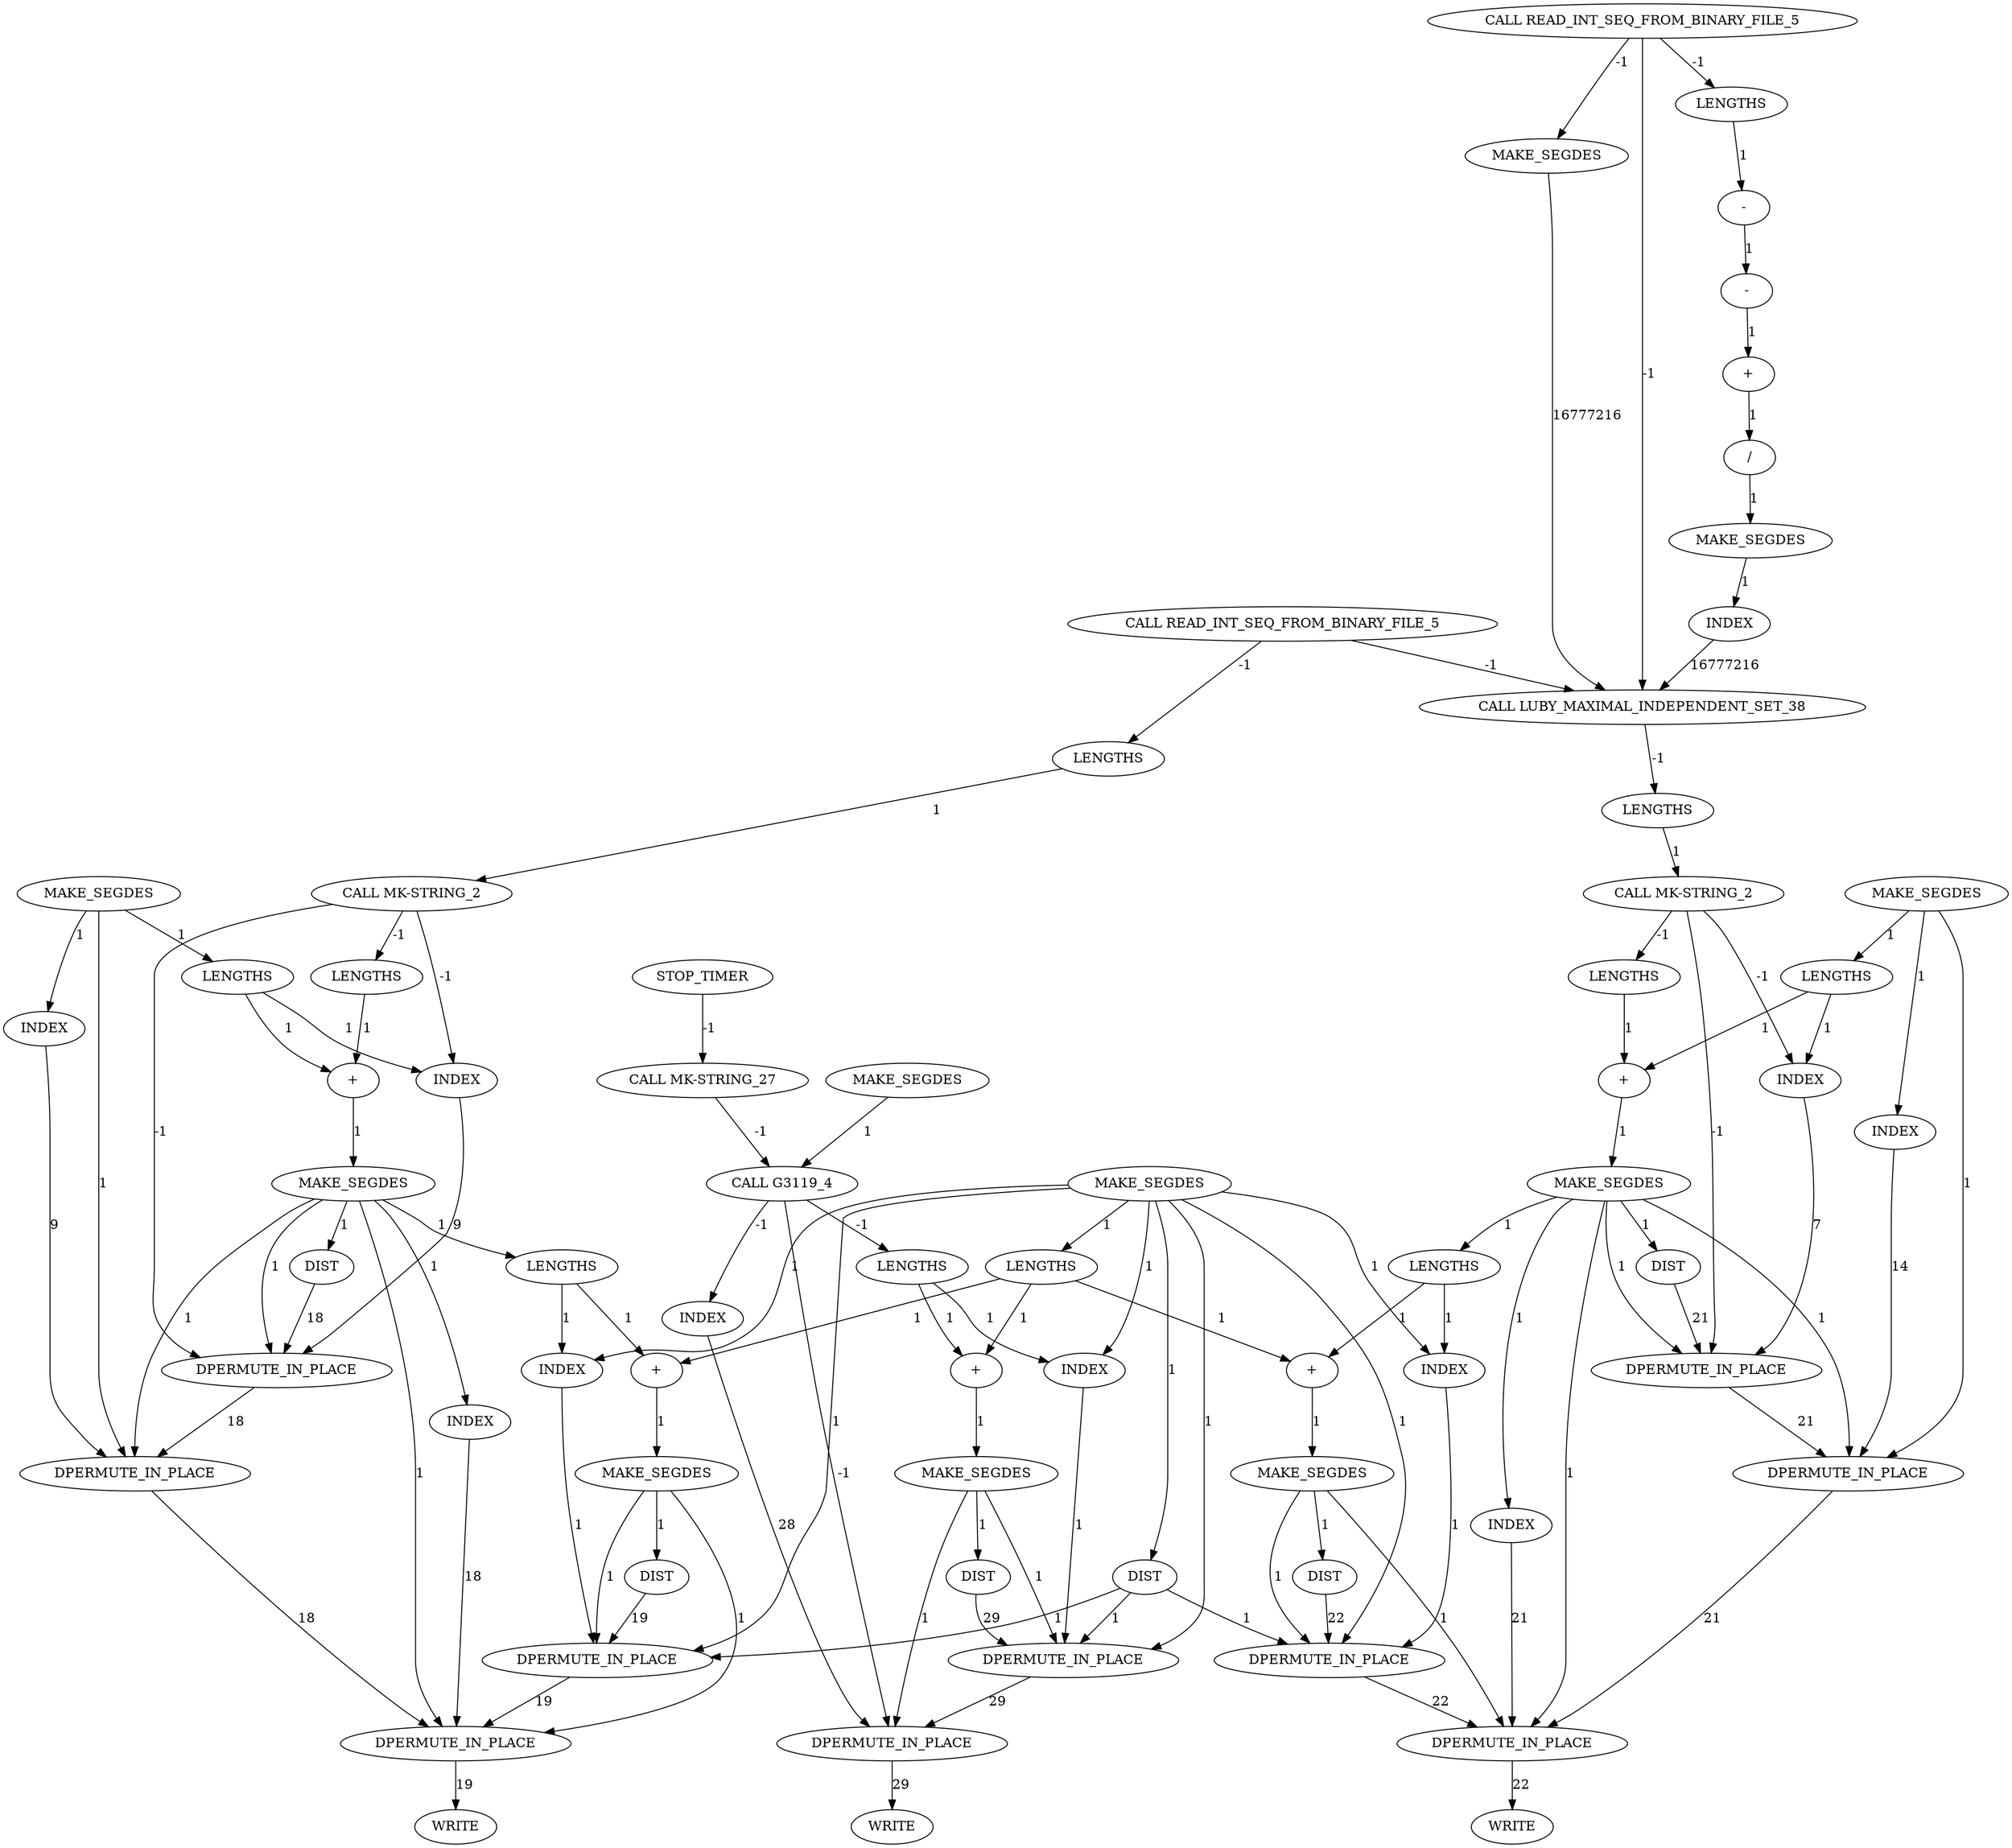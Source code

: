 digraph {
	maximal_independent_set_large_rmat_INST_5980 [label=DPERMUTE_IN_PLACE cost=172]
	maximal_independent_set_large_rmat_INST_5978 [label=DPERMUTE_IN_PLACE cost=129]
	maximal_independent_set_large_rmat_INST_2559 [label=LENGTHS cost=2193]
	maximal_independent_set_large_rmat_INST_2519 [label=LENGTHS cost=1]
	maximal_independent_set_large_rmat_INST_2770 [label=INDEX cost=129]
	maximal_independent_set_large_rmat_INST_2569 [label="/" cost=172]
	maximal_independent_set_large_rmat_INST_2637 [label=MAKE_SEGDES cost=43]
	maximal_independent_set_large_rmat_INST_2667 [label=WRITE cost=0]
	maximal_independent_set_large_rmat_INST_15 [label="CALL READ_INT_SEQ_FROM_BINARY_FILE_5" cost=0]
	maximal_independent_set_large_rmat_INST_2481 [label=MAKE_SEGDES cost=1763]
	maximal_independent_set_large_rmat_INST_2693 [label=INDEX cost=129]
	maximal_independent_set_large_rmat_INST_2575 [label=INDEX cost=215]
	maximal_independent_set_large_rmat_INST_2709 [label=MAKE_SEGDES cost=43]
	maximal_independent_set_large_rmat_INST_56 [label=MAKE_SEGDES cost=43]
	maximal_independent_set_large_rmat_INST_48 [label=MAKE_SEGDES cost=43]
	maximal_independent_set_large_rmat_INST_5973 [label=DPERMUTE_IN_PLACE cost=344]
	maximal_independent_set_large_rmat_INST_5975 [label=DPERMUTE_IN_PLACE cost=172]
	maximal_independent_set_large_rmat_INST_2671 [label=LENGTHS cost=43]
	maximal_independent_set_large_rmat_INST_21 [label="CALL MK-STRING_2" cost=0]
	maximal_independent_set_large_rmat_INST_5976 [label=DPERMUTE_IN_PLACE cost=258]
	maximal_independent_set_large_rmat_INST_2432 [label=INDEX cost=129]
	maximal_independent_set_large_rmat_INST_51 [label="CALL MK-STRING_27" cost=0]
	maximal_independent_set_large_rmat_INST_5979 [label=DPERMUTE_IN_PLACE cost=172]
	maximal_independent_set_large_rmat_INST_2609 [label=INDEX cost=129]
	maximal_independent_set_large_rmat_INST_2685 [label=LENGTHS cost=43]
	maximal_independent_set_large_rmat_INST_2781 [label="+" cost=43]
	maximal_independent_set_large_rmat_INST_2501 [label=LENGTHS cost=43]
	maximal_independent_set_large_rmat_INST_2525 [label=MAKE_SEGDES cost=43]
	maximal_independent_set_large_rmat_INST_46 [label=STOP_TIMER cost=0]
	maximal_independent_set_large_rmat_INST_2621 [label=INDEX cost=172]
	maximal_independent_set_large_rmat_INST_2643 [label=DIST cost=86]
	maximal_independent_set_large_rmat_INST_2509 [label=INDEX cost=129]
	maximal_independent_set_large_rmat_INST_2581 [label=MAKE_SEGDES cost=31351300]
	maximal_independent_set_large_rmat_INST_52 [label="CALL G3119_4" cost=0]
	maximal_independent_set_large_rmat_INST_2424 [label=LENGTHS cost=43]
	maximal_independent_set_large_rmat_INST_60 [label="CALL MK-STRING_2" cost=0]
	maximal_independent_set_large_rmat_INST_2420 [label=INDEX cost=215]
	maximal_independent_set_large_rmat_INST_5977 [label=DPERMUTE_IN_PLACE cost=215]
	maximal_independent_set_large_rmat_INST_2520 [label="+" cost=43]
	maximal_independent_set_large_rmat_INST_2786 [label=MAKE_SEGDES cost=43]
	maximal_independent_set_large_rmat_INST_2792 [label=DIST cost=43]
	maximal_independent_set_large_rmat_INST_43 [label="CALL LUBY_MAXIMAL_INDEPENDENT_SET_38" cost=0]
	maximal_independent_set_large_rmat_INST_2758 [label=INDEX cost=2408]
	maximal_independent_set_large_rmat_INST_17 [label=MAKE_SEGDES cost=43]
	maximal_independent_set_large_rmat_INST_5974 [label=DPERMUTE_IN_PLACE cost=301]
	maximal_independent_set_large_rmat_INST_2565 [label="+" cost=86]
	maximal_independent_set_large_rmat_INST_2681 [label=INDEX cost=129]
	maximal_independent_set_large_rmat_INST_2762 [label=LENGTHS cost=1]
	maximal_independent_set_large_rmat_INST_2531 [label=DIST cost=43]
	maximal_independent_set_large_rmat_INST_2613 [label=LENGTHS cost=43]
	maximal_independent_set_large_rmat_INST_2448 [label=MAKE_SEGDES cost=43]
	maximal_independent_set_large_rmat_INST_2410 [label=LENGTHS cost=17329]
	maximal_independent_set_large_rmat_INST_2632 [label="+" cost=2795]
	maximal_independent_set_large_rmat_INST_5971 [label=DPERMUTE_IN_PLACE cost=2666]
	maximal_independent_set_large_rmat_INST_2555 [label=WRITE cost=0]
	maximal_independent_set_large_rmat_INST_2454 [label=DIST cost=43]
	maximal_independent_set_large_rmat_INST_5972 [label=DPERMUTE_IN_PLACE cost=86]
	maximal_independent_set_large_rmat_INST_2703 [label=LENGTHS cost=43]
	maximal_independent_set_large_rmat_INST_2487 [label=DIST cost=43]
	maximal_independent_set_large_rmat_INST_2497 [label=INDEX cost=129]
	maximal_independent_set_large_rmat_INST_13 [label="CALL READ_INT_SEQ_FROM_BINARY_FILE_5" cost=0]
	maximal_independent_set_large_rmat_INST_2442 [label=LENGTHS cost=43]
	maximal_independent_set_large_rmat_INST_2704 [label="+" cost=86]
	maximal_independent_set_large_rmat_INST_2816 [label=WRITE cost=0]
	maximal_independent_set_large_rmat_INST_2570 [label=MAKE_SEGDES cost=43]
	maximal_independent_set_large_rmat_INST_2715 [label=DIST cost=86]
	maximal_independent_set_large_rmat_INST_2563 [label="-" cost=43]
	maximal_independent_set_large_rmat_INST_2561 [label="-" cost=86]
	maximal_independent_set_large_rmat_INST_2443 [label="+" cost=43]
	maximal_independent_set_large_rmat_INST_5980 -> maximal_independent_set_large_rmat_INST_2816 [label=22 cost=22]
	maximal_independent_set_large_rmat_INST_5978 -> maximal_independent_set_large_rmat_INST_5980 [label=21 cost=21]
	maximal_independent_set_large_rmat_INST_2559 -> maximal_independent_set_large_rmat_INST_2561 [label=1 cost=1]
	maximal_independent_set_large_rmat_INST_2519 -> maximal_independent_set_large_rmat_INST_2520 [label=1 cost=1]
	maximal_independent_set_large_rmat_INST_2519 -> maximal_independent_set_large_rmat_INST_2632 [label=1 cost=1]
	maximal_independent_set_large_rmat_INST_2519 -> maximal_independent_set_large_rmat_INST_2781 [label=1 cost=1]
	maximal_independent_set_large_rmat_INST_2770 -> maximal_independent_set_large_rmat_INST_5979 [label=1 cost=1]
	maximal_independent_set_large_rmat_INST_2569 -> maximal_independent_set_large_rmat_INST_2570 [label=1 cost=1]
	maximal_independent_set_large_rmat_INST_2637 -> maximal_independent_set_large_rmat_INST_2643 [label=1 cost=1]
	maximal_independent_set_large_rmat_INST_2637 -> maximal_independent_set_large_rmat_INST_5975 [label=1 cost=1]
	maximal_independent_set_large_rmat_INST_2637 -> maximal_independent_set_large_rmat_INST_5976 [label=1 cost=1]
	maximal_independent_set_large_rmat_INST_15 -> maximal_independent_set_large_rmat_INST_2559 [label=-1 cost=-1]
	maximal_independent_set_large_rmat_INST_15 -> maximal_independent_set_large_rmat_INST_2581 [label=-1 cost=-1]
	maximal_independent_set_large_rmat_INST_15 -> maximal_independent_set_large_rmat_INST_43 [label=-1 cost=-1]
	maximal_independent_set_large_rmat_INST_2481 -> maximal_independent_set_large_rmat_INST_2487 [label=1 cost=1]
	maximal_independent_set_large_rmat_INST_2481 -> maximal_independent_set_large_rmat_INST_2509 [label=1 cost=1]
	maximal_independent_set_large_rmat_INST_2481 -> maximal_independent_set_large_rmat_INST_2519 [label=1 cost=1]
	maximal_independent_set_large_rmat_INST_2481 -> maximal_independent_set_large_rmat_INST_5973 [label=1 cost=1]
	maximal_independent_set_large_rmat_INST_2481 -> maximal_independent_set_large_rmat_INST_2621 [label=1 cost=1]
	maximal_independent_set_large_rmat_INST_2481 -> maximal_independent_set_large_rmat_INST_5975 [label=1 cost=1]
	maximal_independent_set_large_rmat_INST_2481 -> maximal_independent_set_large_rmat_INST_2770 [label=1 cost=1]
	maximal_independent_set_large_rmat_INST_2481 -> maximal_independent_set_large_rmat_INST_5979 [label=1 cost=1]
	maximal_independent_set_large_rmat_INST_2693 -> maximal_independent_set_large_rmat_INST_5977 [label=7 cost=7]
	maximal_independent_set_large_rmat_INST_2575 -> maximal_independent_set_large_rmat_INST_43 [label=16777216 cost=16777216]
	maximal_independent_set_large_rmat_INST_2709 -> maximal_independent_set_large_rmat_INST_2715 [label=1 cost=1]
	maximal_independent_set_large_rmat_INST_2709 -> maximal_independent_set_large_rmat_INST_5977 [label=1 cost=1]
	maximal_independent_set_large_rmat_INST_2709 -> maximal_independent_set_large_rmat_INST_5978 [label=1 cost=1]
	maximal_independent_set_large_rmat_INST_2709 -> maximal_independent_set_large_rmat_INST_2758 [label=1 cost=1]
	maximal_independent_set_large_rmat_INST_2709 -> maximal_independent_set_large_rmat_INST_2762 [label=1 cost=1]
	maximal_independent_set_large_rmat_INST_2709 -> maximal_independent_set_large_rmat_INST_5980 [label=1 cost=1]
	maximal_independent_set_large_rmat_INST_56 -> maximal_independent_set_large_rmat_INST_2681 [label=1 cost=1]
	maximal_independent_set_large_rmat_INST_56 -> maximal_independent_set_large_rmat_INST_2685 [label=1 cost=1]
	maximal_independent_set_large_rmat_INST_56 -> maximal_independent_set_large_rmat_INST_5978 [label=1 cost=1]
	maximal_independent_set_large_rmat_INST_48 -> maximal_independent_set_large_rmat_INST_52 [label=1 cost=1]
	maximal_independent_set_large_rmat_INST_5973 -> maximal_independent_set_large_rmat_INST_5974 [label=19 cost=19]
	maximal_independent_set_large_rmat_INST_5975 -> maximal_independent_set_large_rmat_INST_5976 [label=29 cost=29]
	maximal_independent_set_large_rmat_INST_2671 -> maximal_independent_set_large_rmat_INST_60 [label=1 cost=1]
	maximal_independent_set_large_rmat_INST_21 -> maximal_independent_set_large_rmat_INST_2432 [label=-1 cost=-1]
	maximal_independent_set_large_rmat_INST_21 -> maximal_independent_set_large_rmat_INST_2442 [label=-1 cost=-1]
	maximal_independent_set_large_rmat_INST_21 -> maximal_independent_set_large_rmat_INST_5971 [label=-1 cost=-1]
	maximal_independent_set_large_rmat_INST_5976 -> maximal_independent_set_large_rmat_INST_2667 [label=29 cost=29]
	maximal_independent_set_large_rmat_INST_2432 -> maximal_independent_set_large_rmat_INST_5971 [label=9 cost=9]
	maximal_independent_set_large_rmat_INST_51 -> maximal_independent_set_large_rmat_INST_52 [label=-1 cost=-1]
	maximal_independent_set_large_rmat_INST_5979 -> maximal_independent_set_large_rmat_INST_5980 [label=22 cost=22]
	maximal_independent_set_large_rmat_INST_2609 -> maximal_independent_set_large_rmat_INST_5976 [label=28 cost=28]
	maximal_independent_set_large_rmat_INST_2685 -> maximal_independent_set_large_rmat_INST_2693 [label=1 cost=1]
	maximal_independent_set_large_rmat_INST_2685 -> maximal_independent_set_large_rmat_INST_2704 [label=1 cost=1]
	maximal_independent_set_large_rmat_INST_2781 -> maximal_independent_set_large_rmat_INST_2786 [label=1 cost=1]
	maximal_independent_set_large_rmat_INST_2501 -> maximal_independent_set_large_rmat_INST_2509 [label=1 cost=1]
	maximal_independent_set_large_rmat_INST_2501 -> maximal_independent_set_large_rmat_INST_2520 [label=1 cost=1]
	maximal_independent_set_large_rmat_INST_2525 -> maximal_independent_set_large_rmat_INST_2531 [label=1 cost=1]
	maximal_independent_set_large_rmat_INST_2525 -> maximal_independent_set_large_rmat_INST_5973 [label=1 cost=1]
	maximal_independent_set_large_rmat_INST_2525 -> maximal_independent_set_large_rmat_INST_5974 [label=1 cost=1]
	maximal_independent_set_large_rmat_INST_46 -> maximal_independent_set_large_rmat_INST_51 [label=-1 cost=-1]
	maximal_independent_set_large_rmat_INST_2621 -> maximal_independent_set_large_rmat_INST_5975 [label=1 cost=1]
	maximal_independent_set_large_rmat_INST_2643 -> maximal_independent_set_large_rmat_INST_5975 [label=29 cost=29]
	maximal_independent_set_large_rmat_INST_2509 -> maximal_independent_set_large_rmat_INST_5973 [label=1 cost=1]
	maximal_independent_set_large_rmat_INST_2581 -> maximal_independent_set_large_rmat_INST_43 [label=16777216 cost=16777216]
	maximal_independent_set_large_rmat_INST_52 -> maximal_independent_set_large_rmat_INST_2609 [label=-1 cost=-1]
	maximal_independent_set_large_rmat_INST_52 -> maximal_independent_set_large_rmat_INST_2613 [label=-1 cost=-1]
	maximal_independent_set_large_rmat_INST_52 -> maximal_independent_set_large_rmat_INST_5976 [label=-1 cost=-1]
	maximal_independent_set_large_rmat_INST_2424 -> maximal_independent_set_large_rmat_INST_2432 [label=1 cost=1]
	maximal_independent_set_large_rmat_INST_2424 -> maximal_independent_set_large_rmat_INST_2443 [label=1 cost=1]
	maximal_independent_set_large_rmat_INST_60 -> maximal_independent_set_large_rmat_INST_2693 [label=-1 cost=-1]
	maximal_independent_set_large_rmat_INST_60 -> maximal_independent_set_large_rmat_INST_2703 [label=-1 cost=-1]
	maximal_independent_set_large_rmat_INST_60 -> maximal_independent_set_large_rmat_INST_5977 [label=-1 cost=-1]
	maximal_independent_set_large_rmat_INST_2420 -> maximal_independent_set_large_rmat_INST_5972 [label=9 cost=9]
	maximal_independent_set_large_rmat_INST_5977 -> maximal_independent_set_large_rmat_INST_5978 [label=21 cost=21]
	maximal_independent_set_large_rmat_INST_2520 -> maximal_independent_set_large_rmat_INST_2525 [label=1 cost=1]
	maximal_independent_set_large_rmat_INST_2786 -> maximal_independent_set_large_rmat_INST_2792 [label=1 cost=1]
	maximal_independent_set_large_rmat_INST_2786 -> maximal_independent_set_large_rmat_INST_5979 [label=1 cost=1]
	maximal_independent_set_large_rmat_INST_2786 -> maximal_independent_set_large_rmat_INST_5980 [label=1 cost=1]
	maximal_independent_set_large_rmat_INST_2792 -> maximal_independent_set_large_rmat_INST_5979 [label=22 cost=22]
	maximal_independent_set_large_rmat_INST_43 -> maximal_independent_set_large_rmat_INST_2671 [label=-1 cost=-1]
	maximal_independent_set_large_rmat_INST_2758 -> maximal_independent_set_large_rmat_INST_5980 [label=21 cost=21]
	maximal_independent_set_large_rmat_INST_17 -> maximal_independent_set_large_rmat_INST_2420 [label=1 cost=1]
	maximal_independent_set_large_rmat_INST_17 -> maximal_independent_set_large_rmat_INST_2424 [label=1 cost=1]
	maximal_independent_set_large_rmat_INST_17 -> maximal_independent_set_large_rmat_INST_5972 [label=1 cost=1]
	maximal_independent_set_large_rmat_INST_5974 -> maximal_independent_set_large_rmat_INST_2555 [label=19 cost=19]
	maximal_independent_set_large_rmat_INST_2565 -> maximal_independent_set_large_rmat_INST_2569 [label=1 cost=1]
	maximal_independent_set_large_rmat_INST_2681 -> maximal_independent_set_large_rmat_INST_5978 [label=14 cost=14]
	maximal_independent_set_large_rmat_INST_2762 -> maximal_independent_set_large_rmat_INST_2770 [label=1 cost=1]
	maximal_independent_set_large_rmat_INST_2762 -> maximal_independent_set_large_rmat_INST_2781 [label=1 cost=1]
	maximal_independent_set_large_rmat_INST_2531 -> maximal_independent_set_large_rmat_INST_5973 [label=19 cost=19]
	maximal_independent_set_large_rmat_INST_2613 -> maximal_independent_set_large_rmat_INST_2621 [label=1 cost=1]
	maximal_independent_set_large_rmat_INST_2613 -> maximal_independent_set_large_rmat_INST_2632 [label=1 cost=1]
	maximal_independent_set_large_rmat_INST_2448 -> maximal_independent_set_large_rmat_INST_2454 [label=1 cost=1]
	maximal_independent_set_large_rmat_INST_2448 -> maximal_independent_set_large_rmat_INST_5971 [label=1 cost=1]
	maximal_independent_set_large_rmat_INST_2448 -> maximal_independent_set_large_rmat_INST_5972 [label=1 cost=1]
	maximal_independent_set_large_rmat_INST_2448 -> maximal_independent_set_large_rmat_INST_2497 [label=1 cost=1]
	maximal_independent_set_large_rmat_INST_2448 -> maximal_independent_set_large_rmat_INST_2501 [label=1 cost=1]
	maximal_independent_set_large_rmat_INST_2448 -> maximal_independent_set_large_rmat_INST_5974 [label=1 cost=1]
	maximal_independent_set_large_rmat_INST_2410 -> maximal_independent_set_large_rmat_INST_21 [label=1 cost=1]
	maximal_independent_set_large_rmat_INST_2632 -> maximal_independent_set_large_rmat_INST_2637 [label=1 cost=1]
	maximal_independent_set_large_rmat_INST_5971 -> maximal_independent_set_large_rmat_INST_5972 [label=18 cost=18]
	maximal_independent_set_large_rmat_INST_2454 -> maximal_independent_set_large_rmat_INST_5971 [label=18 cost=18]
	maximal_independent_set_large_rmat_INST_5972 -> maximal_independent_set_large_rmat_INST_5974 [label=18 cost=18]
	maximal_independent_set_large_rmat_INST_2703 -> maximal_independent_set_large_rmat_INST_2704 [label=1 cost=1]
	maximal_independent_set_large_rmat_INST_2487 -> maximal_independent_set_large_rmat_INST_5973 [label=1 cost=1]
	maximal_independent_set_large_rmat_INST_2487 -> maximal_independent_set_large_rmat_INST_5975 [label=1 cost=1]
	maximal_independent_set_large_rmat_INST_2487 -> maximal_independent_set_large_rmat_INST_5979 [label=1 cost=1]
	maximal_independent_set_large_rmat_INST_2497 -> maximal_independent_set_large_rmat_INST_5974 [label=18 cost=18]
	maximal_independent_set_large_rmat_INST_13 -> maximal_independent_set_large_rmat_INST_2410 [label=-1 cost=-1]
	maximal_independent_set_large_rmat_INST_13 -> maximal_independent_set_large_rmat_INST_43 [label=-1 cost=-1]
	maximal_independent_set_large_rmat_INST_2442 -> maximal_independent_set_large_rmat_INST_2443 [label=1 cost=1]
	maximal_independent_set_large_rmat_INST_2704 -> maximal_independent_set_large_rmat_INST_2709 [label=1 cost=1]
	maximal_independent_set_large_rmat_INST_2570 -> maximal_independent_set_large_rmat_INST_2575 [label=1 cost=1]
	maximal_independent_set_large_rmat_INST_2715 -> maximal_independent_set_large_rmat_INST_5977 [label=21 cost=21]
	maximal_independent_set_large_rmat_INST_2563 -> maximal_independent_set_large_rmat_INST_2565 [label=1 cost=1]
	maximal_independent_set_large_rmat_INST_2561 -> maximal_independent_set_large_rmat_INST_2563 [label=1 cost=1]
	maximal_independent_set_large_rmat_INST_2443 -> maximal_independent_set_large_rmat_INST_2448 [label=1 cost=1]
}
